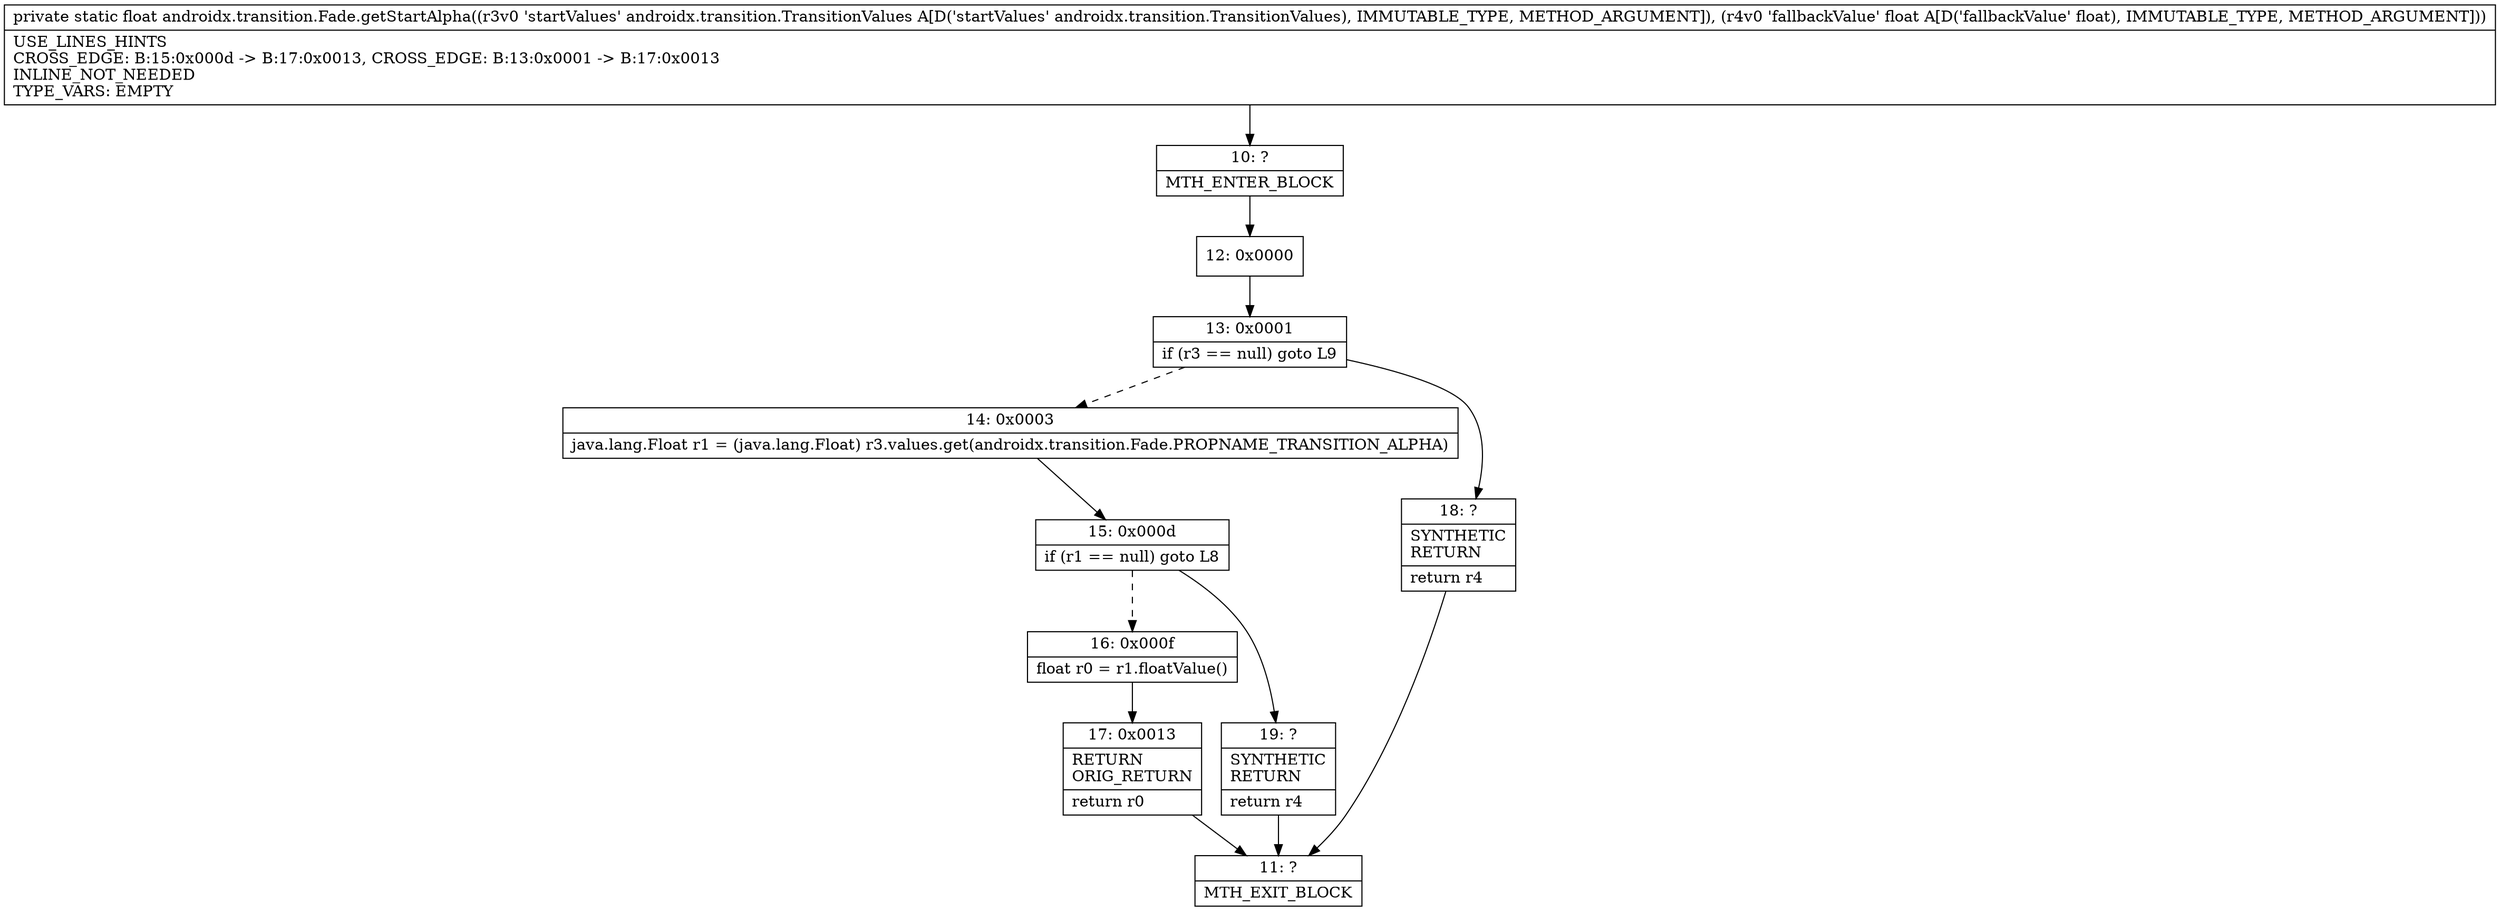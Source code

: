 digraph "CFG forandroidx.transition.Fade.getStartAlpha(Landroidx\/transition\/TransitionValues;F)F" {
Node_10 [shape=record,label="{10\:\ ?|MTH_ENTER_BLOCK\l}"];
Node_12 [shape=record,label="{12\:\ 0x0000}"];
Node_13 [shape=record,label="{13\:\ 0x0001|if (r3 == null) goto L9\l}"];
Node_14 [shape=record,label="{14\:\ 0x0003|java.lang.Float r1 = (java.lang.Float) r3.values.get(androidx.transition.Fade.PROPNAME_TRANSITION_ALPHA)\l}"];
Node_15 [shape=record,label="{15\:\ 0x000d|if (r1 == null) goto L8\l}"];
Node_16 [shape=record,label="{16\:\ 0x000f|float r0 = r1.floatValue()\l}"];
Node_17 [shape=record,label="{17\:\ 0x0013|RETURN\lORIG_RETURN\l|return r0\l}"];
Node_11 [shape=record,label="{11\:\ ?|MTH_EXIT_BLOCK\l}"];
Node_19 [shape=record,label="{19\:\ ?|SYNTHETIC\lRETURN\l|return r4\l}"];
Node_18 [shape=record,label="{18\:\ ?|SYNTHETIC\lRETURN\l|return r4\l}"];
MethodNode[shape=record,label="{private static float androidx.transition.Fade.getStartAlpha((r3v0 'startValues' androidx.transition.TransitionValues A[D('startValues' androidx.transition.TransitionValues), IMMUTABLE_TYPE, METHOD_ARGUMENT]), (r4v0 'fallbackValue' float A[D('fallbackValue' float), IMMUTABLE_TYPE, METHOD_ARGUMENT]))  | USE_LINES_HINTS\lCROSS_EDGE: B:15:0x000d \-\> B:17:0x0013, CROSS_EDGE: B:13:0x0001 \-\> B:17:0x0013\lINLINE_NOT_NEEDED\lTYPE_VARS: EMPTY\l}"];
MethodNode -> Node_10;Node_10 -> Node_12;
Node_12 -> Node_13;
Node_13 -> Node_14[style=dashed];
Node_13 -> Node_18;
Node_14 -> Node_15;
Node_15 -> Node_16[style=dashed];
Node_15 -> Node_19;
Node_16 -> Node_17;
Node_17 -> Node_11;
Node_19 -> Node_11;
Node_18 -> Node_11;
}

